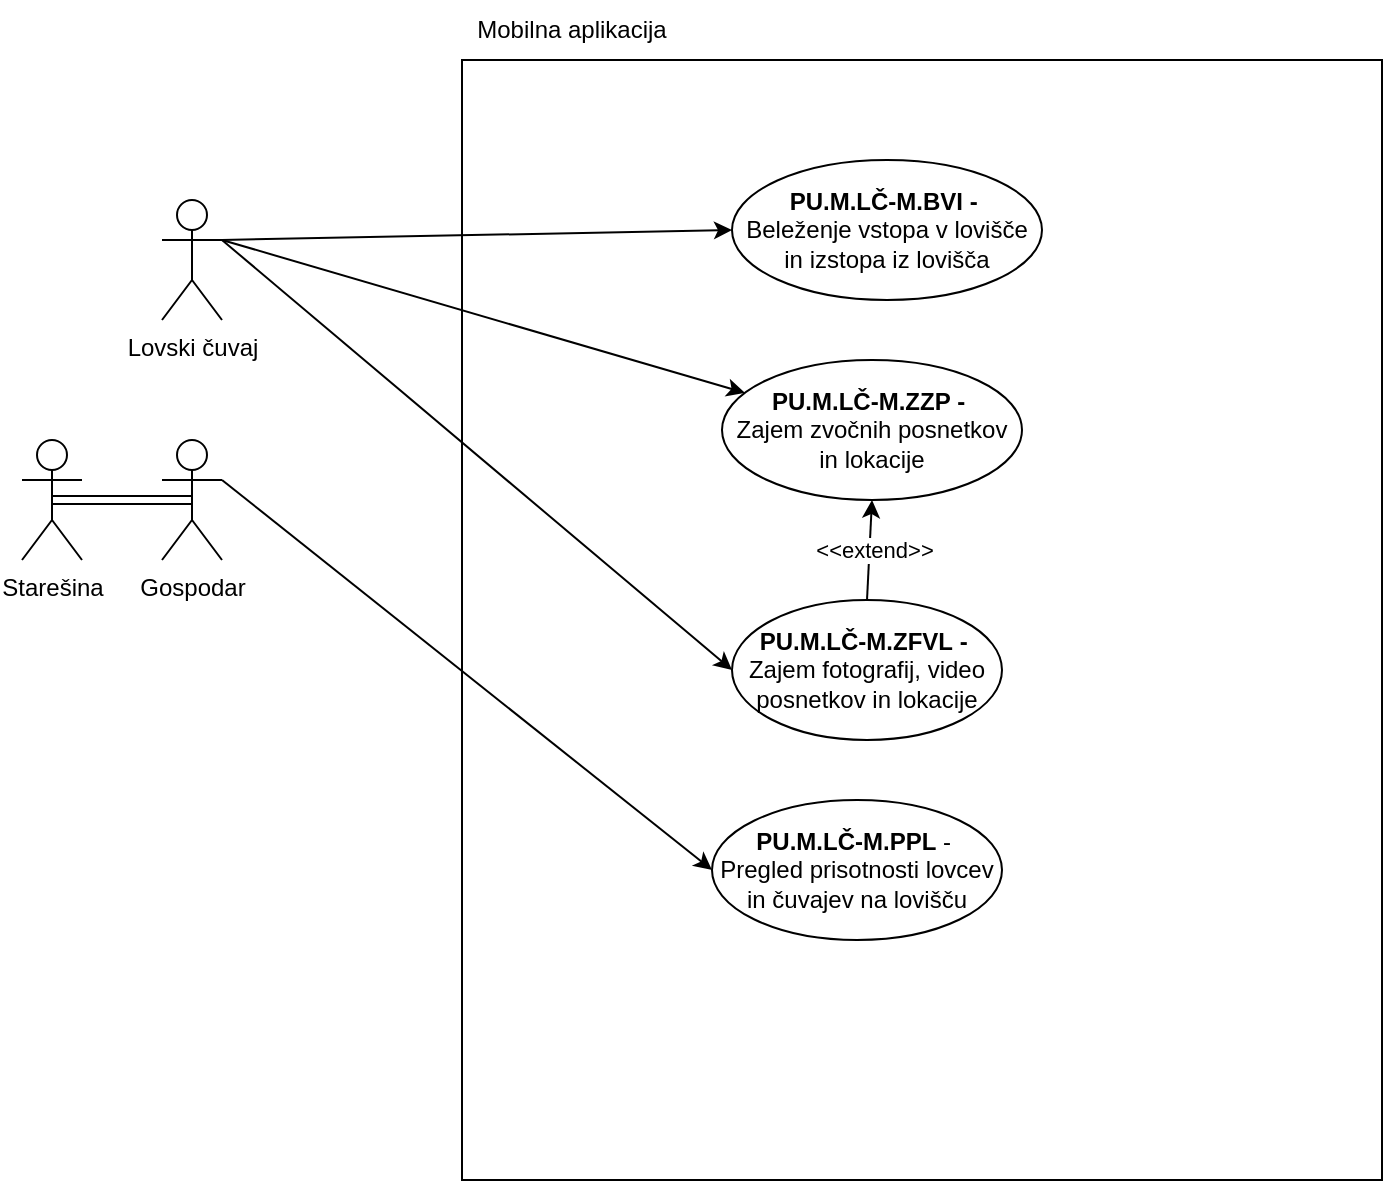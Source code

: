 <mxfile version="26.1.3">
  <diagram name="Page-1" id="8OMrN8JgvEGGaY8blV8X">
    <mxGraphModel dx="2181" dy="600" grid="1" gridSize="10" guides="1" tooltips="1" connect="1" arrows="1" fold="1" page="1" pageScale="1" pageWidth="827" pageHeight="1169" math="0" shadow="0">
      <root>
        <mxCell id="0" />
        <mxCell id="1" parent="0" />
        <mxCell id="3p3-Dvi5GFgsdkGWm4ts-1" value="" style="rounded=0;whiteSpace=wrap;html=1;" parent="1" vertex="1">
          <mxGeometry x="220" y="60" width="460" height="560" as="geometry" />
        </mxCell>
        <mxCell id="3p3-Dvi5GFgsdkGWm4ts-2" value="Lovski čuvaj" style="shape=umlActor;verticalLabelPosition=bottom;verticalAlign=top;html=1;outlineConnect=0;" parent="1" vertex="1">
          <mxGeometry x="70" y="130" width="30" height="60" as="geometry" />
        </mxCell>
        <mxCell id="movm5xHroOJc-YoSEQmm-1" style="edgeStyle=orthogonalEdgeStyle;shape=link;rounded=0;orthogonalLoop=1;jettySize=auto;html=1;exitX=0.5;exitY=0.5;exitDx=0;exitDy=0;exitPerimeter=0;entryX=0.5;entryY=0.5;entryDx=0;entryDy=0;entryPerimeter=0;" parent="1" source="3p3-Dvi5GFgsdkGWm4ts-3" target="3p3-Dvi5GFgsdkGWm4ts-4" edge="1">
          <mxGeometry relative="1" as="geometry" />
        </mxCell>
        <mxCell id="3p3-Dvi5GFgsdkGWm4ts-3" value="Starešina" style="shape=umlActor;verticalLabelPosition=bottom;verticalAlign=top;html=1;outlineConnect=0;" parent="1" vertex="1">
          <mxGeometry y="250" width="30" height="60" as="geometry" />
        </mxCell>
        <mxCell id="3p3-Dvi5GFgsdkGWm4ts-4" value="Gospodar" style="shape=umlActor;verticalLabelPosition=bottom;verticalAlign=top;html=1;outlineConnect=0;" parent="1" vertex="1">
          <mxGeometry x="70" y="250" width="30" height="60" as="geometry" />
        </mxCell>
        <mxCell id="3p3-Dvi5GFgsdkGWm4ts-5" value="&lt;b&gt;PU.M.LČ-M.ZZP&amp;nbsp;-&amp;nbsp;&lt;/b&gt;&lt;div&gt;Zajem zvočnih posnetkov in lokacije&lt;/div&gt;" style="ellipse;whiteSpace=wrap;html=1;" parent="1" vertex="1">
          <mxGeometry x="350" y="210" width="150" height="70" as="geometry" />
        </mxCell>
        <mxCell id="3p3-Dvi5GFgsdkGWm4ts-6" value="" style="endArrow=classic;html=1;rounded=0;exitX=1;exitY=0.333;exitDx=0;exitDy=0;exitPerimeter=0;" parent="1" source="3p3-Dvi5GFgsdkGWm4ts-2" target="3p3-Dvi5GFgsdkGWm4ts-5" edge="1">
          <mxGeometry width="50" height="50" relative="1" as="geometry">
            <mxPoint x="410" y="360" as="sourcePoint" />
            <mxPoint x="460" y="310" as="targetPoint" />
          </mxGeometry>
        </mxCell>
        <mxCell id="3p3-Dvi5GFgsdkGWm4ts-7" value="&lt;b&gt;PU.M.LČ-M.ZFVL&amp;nbsp;-&amp;nbsp;&lt;/b&gt;&lt;div&gt;Zajem fotografij, video posnetkov in lokacije&lt;/div&gt;" style="ellipse;whiteSpace=wrap;html=1;" parent="1" vertex="1">
          <mxGeometry x="355" y="330" width="135" height="70" as="geometry" />
        </mxCell>
        <mxCell id="3p3-Dvi5GFgsdkGWm4ts-8" value="" style="endArrow=classic;html=1;rounded=0;entryX=0;entryY=0.5;entryDx=0;entryDy=0;" parent="1" target="3p3-Dvi5GFgsdkGWm4ts-7" edge="1">
          <mxGeometry width="50" height="50" relative="1" as="geometry">
            <mxPoint x="100" y="150" as="sourcePoint" />
            <mxPoint x="311" y="136" as="targetPoint" />
          </mxGeometry>
        </mxCell>
        <mxCell id="3p3-Dvi5GFgsdkGWm4ts-9" value="Mobilna aplikacija" style="text;html=1;align=center;verticalAlign=middle;whiteSpace=wrap;rounded=0;" parent="1" vertex="1">
          <mxGeometry x="220" y="30" width="110" height="30" as="geometry" />
        </mxCell>
        <mxCell id="3p3-Dvi5GFgsdkGWm4ts-10" value="&lt;b&gt;PU.M.LČ-M.PPL&amp;nbsp;&lt;/b&gt;-&amp;nbsp;&lt;div&gt;Pregled prisotnosti lovcev in čuvajev na lovišču&lt;/div&gt;" style="ellipse;whiteSpace=wrap;html=1;" parent="1" vertex="1">
          <mxGeometry x="345" y="430" width="145" height="70" as="geometry" />
        </mxCell>
        <mxCell id="3p3-Dvi5GFgsdkGWm4ts-11" value="" style="endArrow=classic;html=1;rounded=0;exitX=1;exitY=0.333;exitDx=0;exitDy=0;exitPerimeter=0;entryX=0;entryY=0.5;entryDx=0;entryDy=0;" parent="1" source="3p3-Dvi5GFgsdkGWm4ts-4" target="3p3-Dvi5GFgsdkGWm4ts-10" edge="1">
          <mxGeometry width="50" height="50" relative="1" as="geometry">
            <mxPoint x="410" y="360" as="sourcePoint" />
            <mxPoint x="460" y="310" as="targetPoint" />
          </mxGeometry>
        </mxCell>
        <mxCell id="3p3-Dvi5GFgsdkGWm4ts-13" value="&lt;b&gt;PU.M.LČ-M.BVI -&amp;nbsp;&lt;/b&gt;&lt;div&gt;Beleženje vstopa v lovišče in izstopa iz lovišča&lt;/div&gt;" style="ellipse;whiteSpace=wrap;html=1;" parent="1" vertex="1">
          <mxGeometry x="355" y="110" width="155" height="70" as="geometry" />
        </mxCell>
        <mxCell id="3p3-Dvi5GFgsdkGWm4ts-14" value="" style="endArrow=classic;html=1;rounded=0;entryX=0;entryY=0.5;entryDx=0;entryDy=0;" parent="1" target="3p3-Dvi5GFgsdkGWm4ts-13" edge="1">
          <mxGeometry width="50" height="50" relative="1" as="geometry">
            <mxPoint x="100" y="150" as="sourcePoint" />
            <mxPoint x="321" y="217" as="targetPoint" />
          </mxGeometry>
        </mxCell>
        <mxCell id="3p3-Dvi5GFgsdkGWm4ts-15" value="" style="endArrow=classic;html=1;rounded=0;exitX=0.5;exitY=0;exitDx=0;exitDy=0;entryX=0.5;entryY=1;entryDx=0;entryDy=0;" parent="1" source="3p3-Dvi5GFgsdkGWm4ts-7" target="3p3-Dvi5GFgsdkGWm4ts-5" edge="1">
          <mxGeometry width="50" height="50" relative="1" as="geometry">
            <mxPoint x="420" y="330" as="sourcePoint" />
            <mxPoint x="470" y="280" as="targetPoint" />
          </mxGeometry>
        </mxCell>
        <mxCell id="3p3-Dvi5GFgsdkGWm4ts-16" value="&amp;lt;&amp;lt;extend&amp;gt;&amp;gt;" style="edgeLabel;html=1;align=center;verticalAlign=middle;resizable=0;points=[];" parent="3p3-Dvi5GFgsdkGWm4ts-15" vertex="1" connectable="0">
          <mxGeometry y="-2" relative="1" as="geometry">
            <mxPoint as="offset" />
          </mxGeometry>
        </mxCell>
      </root>
    </mxGraphModel>
  </diagram>
</mxfile>
